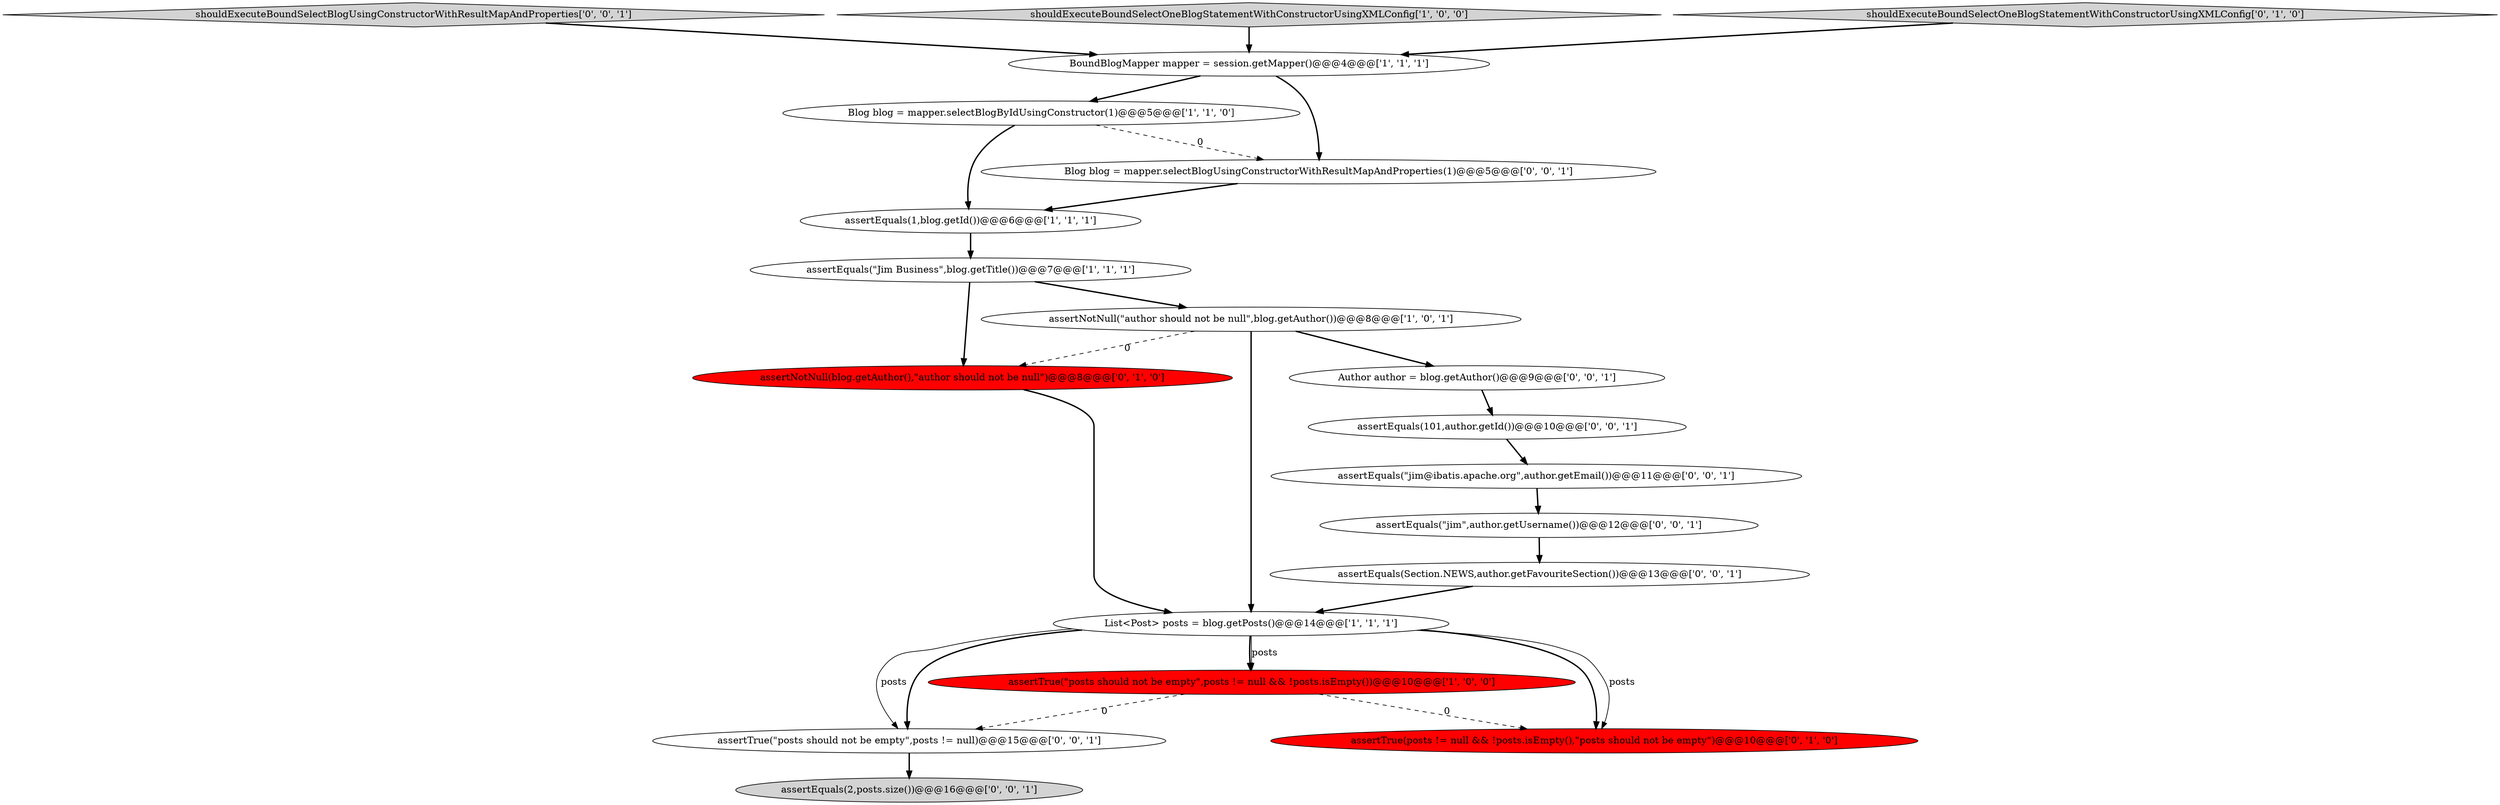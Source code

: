 digraph {
17 [style = filled, label = "assertEquals(2,posts.size())@@@16@@@['0', '0', '1']", fillcolor = lightgray, shape = ellipse image = "AAA0AAABBB3BBB"];
2 [style = filled, label = "assertTrue(\"posts should not be empty\",posts != null && !posts.isEmpty())@@@10@@@['1', '0', '0']", fillcolor = red, shape = ellipse image = "AAA1AAABBB1BBB"];
0 [style = filled, label = "BoundBlogMapper mapper = session.getMapper()@@@4@@@['1', '1', '1']", fillcolor = white, shape = ellipse image = "AAA0AAABBB1BBB"];
12 [style = filled, label = "assertEquals(\"jim\",author.getUsername())@@@12@@@['0', '0', '1']", fillcolor = white, shape = ellipse image = "AAA0AAABBB3BBB"];
3 [style = filled, label = "assertNotNull(\"author should not be null\",blog.getAuthor())@@@8@@@['1', '0', '1']", fillcolor = white, shape = ellipse image = "AAA0AAABBB1BBB"];
6 [style = filled, label = "Blog blog = mapper.selectBlogByIdUsingConstructor(1)@@@5@@@['1', '1', '0']", fillcolor = white, shape = ellipse image = "AAA0AAABBB1BBB"];
14 [style = filled, label = "Author author = blog.getAuthor()@@@9@@@['0', '0', '1']", fillcolor = white, shape = ellipse image = "AAA0AAABBB3BBB"];
15 [style = filled, label = "shouldExecuteBoundSelectBlogUsingConstructorWithResultMapAndProperties['0', '0', '1']", fillcolor = lightgray, shape = diamond image = "AAA0AAABBB3BBB"];
9 [style = filled, label = "assertTrue(posts != null && !posts.isEmpty(),\"posts should not be empty\")@@@10@@@['0', '1', '0']", fillcolor = red, shape = ellipse image = "AAA1AAABBB2BBB"];
13 [style = filled, label = "assertEquals(Section.NEWS,author.getFavouriteSection())@@@13@@@['0', '0', '1']", fillcolor = white, shape = ellipse image = "AAA0AAABBB3BBB"];
18 [style = filled, label = "assertEquals(\"jim@ibatis.apache.org\",author.getEmail())@@@11@@@['0', '0', '1']", fillcolor = white, shape = ellipse image = "AAA0AAABBB3BBB"];
1 [style = filled, label = "assertEquals(\"Jim Business\",blog.getTitle())@@@7@@@['1', '1', '1']", fillcolor = white, shape = ellipse image = "AAA0AAABBB1BBB"];
5 [style = filled, label = "shouldExecuteBoundSelectOneBlogStatementWithConstructorUsingXMLConfig['1', '0', '0']", fillcolor = lightgray, shape = diamond image = "AAA0AAABBB1BBB"];
19 [style = filled, label = "assertTrue(\"posts should not be empty\",posts != null)@@@15@@@['0', '0', '1']", fillcolor = white, shape = ellipse image = "AAA0AAABBB3BBB"];
4 [style = filled, label = "List<Post> posts = blog.getPosts()@@@14@@@['1', '1', '1']", fillcolor = white, shape = ellipse image = "AAA0AAABBB1BBB"];
11 [style = filled, label = "Blog blog = mapper.selectBlogUsingConstructorWithResultMapAndProperties(1)@@@5@@@['0', '0', '1']", fillcolor = white, shape = ellipse image = "AAA0AAABBB3BBB"];
10 [style = filled, label = "shouldExecuteBoundSelectOneBlogStatementWithConstructorUsingXMLConfig['0', '1', '0']", fillcolor = lightgray, shape = diamond image = "AAA0AAABBB2BBB"];
16 [style = filled, label = "assertEquals(101,author.getId())@@@10@@@['0', '0', '1']", fillcolor = white, shape = ellipse image = "AAA0AAABBB3BBB"];
7 [style = filled, label = "assertEquals(1,blog.getId())@@@6@@@['1', '1', '1']", fillcolor = white, shape = ellipse image = "AAA0AAABBB1BBB"];
8 [style = filled, label = "assertNotNull(blog.getAuthor(),\"author should not be null\")@@@8@@@['0', '1', '0']", fillcolor = red, shape = ellipse image = "AAA1AAABBB2BBB"];
14->16 [style = bold, label=""];
4->9 [style = bold, label=""];
16->18 [style = bold, label=""];
7->1 [style = bold, label=""];
1->8 [style = bold, label=""];
2->19 [style = dashed, label="0"];
0->6 [style = bold, label=""];
4->9 [style = solid, label="posts"];
3->14 [style = bold, label=""];
6->11 [style = dashed, label="0"];
4->19 [style = bold, label=""];
1->3 [style = bold, label=""];
18->12 [style = bold, label=""];
0->11 [style = bold, label=""];
4->2 [style = bold, label=""];
19->17 [style = bold, label=""];
3->4 [style = bold, label=""];
12->13 [style = bold, label=""];
4->2 [style = solid, label="posts"];
5->0 [style = bold, label=""];
2->9 [style = dashed, label="0"];
15->0 [style = bold, label=""];
10->0 [style = bold, label=""];
3->8 [style = dashed, label="0"];
4->19 [style = solid, label="posts"];
8->4 [style = bold, label=""];
6->7 [style = bold, label=""];
11->7 [style = bold, label=""];
13->4 [style = bold, label=""];
}

